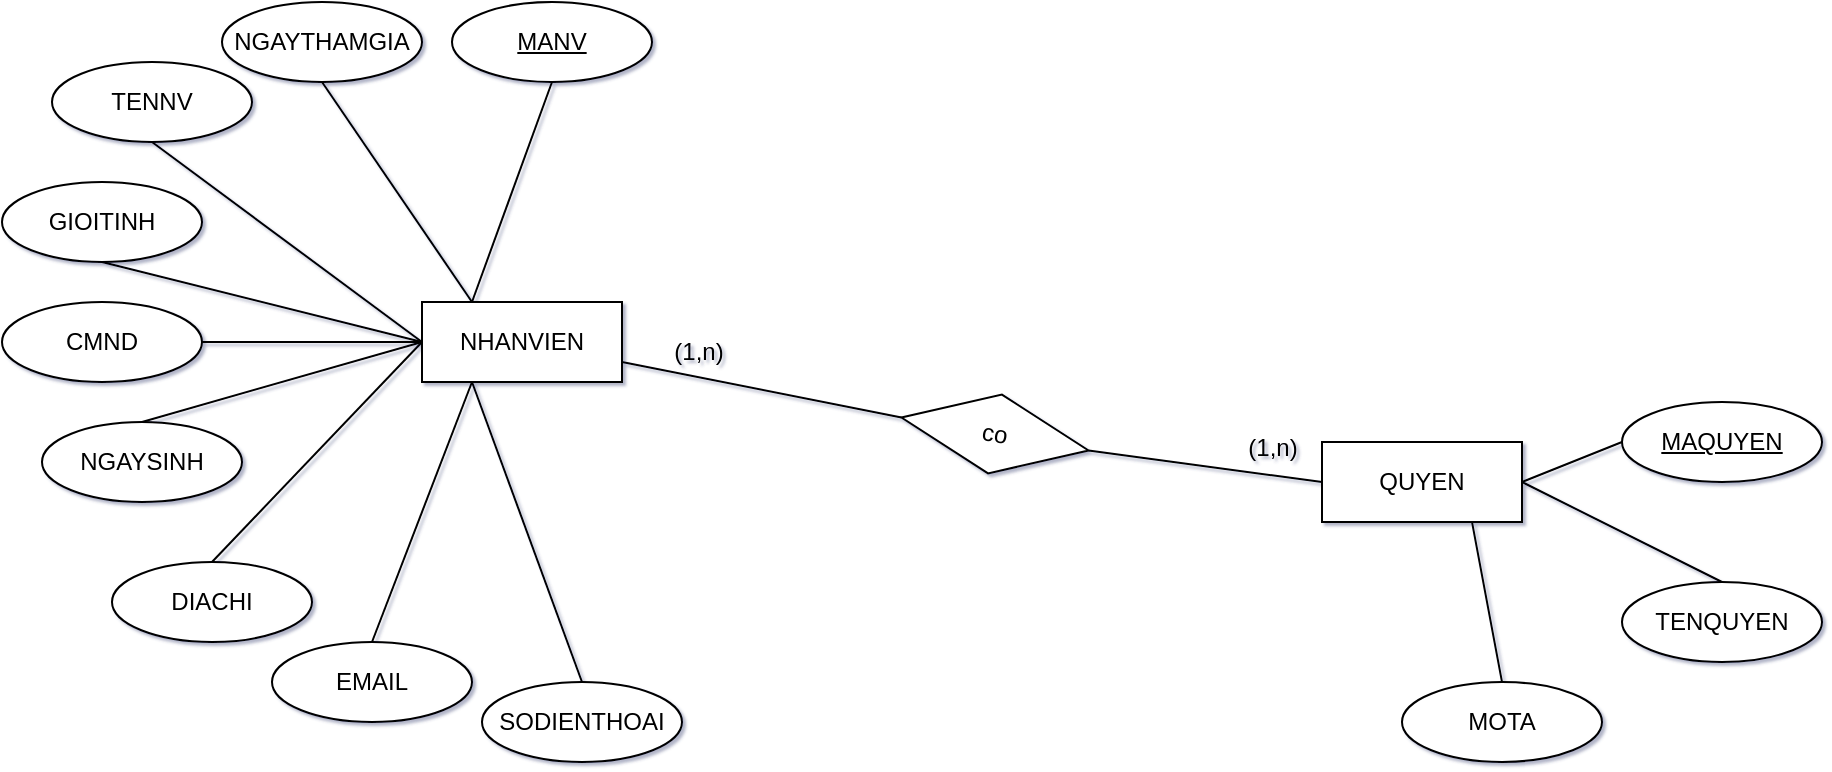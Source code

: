 <mxfile version="16.0.0" type="device"><diagram id="Q-00eMBeCYQxc5ppqSlF" name="Page-1"><mxGraphModel dx="1038" dy="-1751" grid="0" gridSize="10" guides="1" tooltips="1" connect="1" arrows="1" fold="1" page="0" pageScale="1" pageWidth="850" pageHeight="1100" background="#ffffff" math="0" shadow="1"><root><mxCell id="0"/><mxCell id="1" parent="0"/><mxCell id="zhyBDARCUlLmyTdz6hyz-2" value="NHANVIEN" style="whiteSpace=wrap;html=1;align=center;" vertex="1" parent="1"><mxGeometry x="220" y="2570" width="100" height="40" as="geometry"/></mxCell><mxCell id="zhyBDARCUlLmyTdz6hyz-3" value="MANV" style="ellipse;whiteSpace=wrap;html=1;align=center;fontStyle=4;" vertex="1" parent="1"><mxGeometry x="235" y="2420" width="100" height="40" as="geometry"/></mxCell><mxCell id="zhyBDARCUlLmyTdz6hyz-4" value="TENNV" style="ellipse;whiteSpace=wrap;html=1;align=center;" vertex="1" parent="1"><mxGeometry x="35" y="2450" width="100" height="40" as="geometry"/></mxCell><mxCell id="zhyBDARCUlLmyTdz6hyz-5" value="GIOITINH" style="ellipse;whiteSpace=wrap;html=1;align=center;" vertex="1" parent="1"><mxGeometry x="10" y="2510" width="100" height="40" as="geometry"/></mxCell><mxCell id="zhyBDARCUlLmyTdz6hyz-6" value="CMND" style="ellipse;whiteSpace=wrap;html=1;align=center;" vertex="1" parent="1"><mxGeometry x="10" y="2570" width="100" height="40" as="geometry"/></mxCell><mxCell id="zhyBDARCUlLmyTdz6hyz-7" value="NGAYSINH" style="ellipse;whiteSpace=wrap;html=1;align=center;" vertex="1" parent="1"><mxGeometry x="30" y="2630" width="100" height="40" as="geometry"/></mxCell><mxCell id="zhyBDARCUlLmyTdz6hyz-8" value="SODIENTHOAI" style="ellipse;whiteSpace=wrap;html=1;align=center;" vertex="1" parent="1"><mxGeometry x="250" y="2760" width="100" height="40" as="geometry"/></mxCell><mxCell id="zhyBDARCUlLmyTdz6hyz-9" value="EMAIL" style="ellipse;whiteSpace=wrap;html=1;align=center;" vertex="1" parent="1"><mxGeometry x="145" y="2740" width="100" height="40" as="geometry"/></mxCell><mxCell id="zhyBDARCUlLmyTdz6hyz-10" value="DIACHI" style="ellipse;whiteSpace=wrap;html=1;align=center;" vertex="1" parent="1"><mxGeometry x="65" y="2700" width="100" height="40" as="geometry"/></mxCell><mxCell id="zhyBDARCUlLmyTdz6hyz-11" value="NGAYTHAMGIA" style="ellipse;whiteSpace=wrap;html=1;align=center;" vertex="1" parent="1"><mxGeometry x="120" y="2420" width="100" height="40" as="geometry"/></mxCell><mxCell id="zhyBDARCUlLmyTdz6hyz-12" value="" style="endArrow=none;html=1;rounded=0;strokeColor=#000000;exitX=0.25;exitY=0;exitDx=0;exitDy=0;entryX=0.5;entryY=1;entryDx=0;entryDy=0;" edge="1" parent="1" source="zhyBDARCUlLmyTdz6hyz-2" target="zhyBDARCUlLmyTdz6hyz-3"><mxGeometry width="50" height="50" relative="1" as="geometry"><mxPoint x="360" y="2580" as="sourcePoint"/><mxPoint x="410" y="2530" as="targetPoint"/></mxGeometry></mxCell><mxCell id="zhyBDARCUlLmyTdz6hyz-13" value="" style="endArrow=none;html=1;rounded=0;strokeColor=#000000;exitX=0.25;exitY=0;exitDx=0;exitDy=0;entryX=0.5;entryY=1;entryDx=0;entryDy=0;" edge="1" parent="1" source="zhyBDARCUlLmyTdz6hyz-2" target="zhyBDARCUlLmyTdz6hyz-11"><mxGeometry width="50" height="50" relative="1" as="geometry"><mxPoint x="360" y="2580" as="sourcePoint"/><mxPoint x="410" y="2530" as="targetPoint"/></mxGeometry></mxCell><mxCell id="zhyBDARCUlLmyTdz6hyz-14" value="" style="endArrow=none;html=1;rounded=0;strokeColor=#000000;exitX=0;exitY=0.5;exitDx=0;exitDy=0;entryX=0.5;entryY=1;entryDx=0;entryDy=0;" edge="1" parent="1" source="zhyBDARCUlLmyTdz6hyz-2" target="zhyBDARCUlLmyTdz6hyz-4"><mxGeometry width="50" height="50" relative="1" as="geometry"><mxPoint x="360" y="2580" as="sourcePoint"/><mxPoint x="410" y="2530" as="targetPoint"/></mxGeometry></mxCell><mxCell id="zhyBDARCUlLmyTdz6hyz-15" value="" style="endArrow=none;html=1;rounded=0;strokeColor=#000000;exitX=0;exitY=0.5;exitDx=0;exitDy=0;entryX=0.5;entryY=1;entryDx=0;entryDy=0;" edge="1" parent="1" source="zhyBDARCUlLmyTdz6hyz-2" target="zhyBDARCUlLmyTdz6hyz-5"><mxGeometry width="50" height="50" relative="1" as="geometry"><mxPoint x="360" y="2580" as="sourcePoint"/><mxPoint x="410" y="2530" as="targetPoint"/></mxGeometry></mxCell><mxCell id="zhyBDARCUlLmyTdz6hyz-16" value="" style="endArrow=none;html=1;rounded=0;strokeColor=#000000;exitX=0;exitY=0.5;exitDx=0;exitDy=0;entryX=1;entryY=0.5;entryDx=0;entryDy=0;" edge="1" parent="1" source="zhyBDARCUlLmyTdz6hyz-2" target="zhyBDARCUlLmyTdz6hyz-6"><mxGeometry width="50" height="50" relative="1" as="geometry"><mxPoint x="360" y="2580" as="sourcePoint"/><mxPoint x="410" y="2530" as="targetPoint"/></mxGeometry></mxCell><mxCell id="zhyBDARCUlLmyTdz6hyz-17" value="" style="endArrow=none;html=1;rounded=0;strokeColor=#000000;entryX=0.5;entryY=0;entryDx=0;entryDy=0;" edge="1" parent="1" target="zhyBDARCUlLmyTdz6hyz-7"><mxGeometry width="50" height="50" relative="1" as="geometry"><mxPoint x="220" y="2590" as="sourcePoint"/><mxPoint x="410" y="2530" as="targetPoint"/></mxGeometry></mxCell><mxCell id="zhyBDARCUlLmyTdz6hyz-18" value="" style="endArrow=none;html=1;rounded=0;strokeColor=#000000;exitX=0;exitY=0.5;exitDx=0;exitDy=0;entryX=0.5;entryY=0;entryDx=0;entryDy=0;" edge="1" parent="1" source="zhyBDARCUlLmyTdz6hyz-2" target="zhyBDARCUlLmyTdz6hyz-10"><mxGeometry width="50" height="50" relative="1" as="geometry"><mxPoint x="360" y="2580" as="sourcePoint"/><mxPoint x="410" y="2530" as="targetPoint"/></mxGeometry></mxCell><mxCell id="zhyBDARCUlLmyTdz6hyz-19" value="" style="endArrow=none;html=1;rounded=0;strokeColor=#000000;exitX=0.25;exitY=1;exitDx=0;exitDy=0;entryX=0.5;entryY=0;entryDx=0;entryDy=0;" edge="1" parent="1" source="zhyBDARCUlLmyTdz6hyz-2" target="zhyBDARCUlLmyTdz6hyz-9"><mxGeometry width="50" height="50" relative="1" as="geometry"><mxPoint x="360" y="2580" as="sourcePoint"/><mxPoint x="410" y="2530" as="targetPoint"/></mxGeometry></mxCell><mxCell id="zhyBDARCUlLmyTdz6hyz-20" value="" style="endArrow=none;html=1;rounded=0;strokeColor=#000000;exitX=0.25;exitY=1;exitDx=0;exitDy=0;entryX=0.5;entryY=0;entryDx=0;entryDy=0;" edge="1" parent="1" source="zhyBDARCUlLmyTdz6hyz-2" target="zhyBDARCUlLmyTdz6hyz-8"><mxGeometry width="50" height="50" relative="1" as="geometry"><mxPoint x="360" y="2580" as="sourcePoint"/><mxPoint x="410" y="2530" as="targetPoint"/></mxGeometry></mxCell><mxCell id="zhyBDARCUlLmyTdz6hyz-21" value="QUYEN" style="whiteSpace=wrap;html=1;align=center;" vertex="1" parent="1"><mxGeometry x="670" y="2640" width="100" height="40" as="geometry"/></mxCell><mxCell id="zhyBDARCUlLmyTdz6hyz-22" value="MAQUYEN" style="ellipse;whiteSpace=wrap;html=1;align=center;fontStyle=4;" vertex="1" parent="1"><mxGeometry x="820" y="2620" width="100" height="40" as="geometry"/></mxCell><mxCell id="zhyBDARCUlLmyTdz6hyz-23" value="TENQUYEN" style="ellipse;whiteSpace=wrap;html=1;align=center;" vertex="1" parent="1"><mxGeometry x="820" y="2710" width="100" height="40" as="geometry"/></mxCell><mxCell id="zhyBDARCUlLmyTdz6hyz-24" value="MOTA" style="ellipse;whiteSpace=wrap;html=1;align=center;" vertex="1" parent="1"><mxGeometry x="710" y="2760" width="100" height="40" as="geometry"/></mxCell><mxCell id="zhyBDARCUlLmyTdz6hyz-25" value="" style="endArrow=none;html=1;rounded=0;strokeColor=#000000;exitX=0.75;exitY=1;exitDx=0;exitDy=0;entryX=0.5;entryY=0;entryDx=0;entryDy=0;" edge="1" parent="1" source="zhyBDARCUlLmyTdz6hyz-21" target="zhyBDARCUlLmyTdz6hyz-24"><mxGeometry relative="1" as="geometry"><mxPoint x="410" y="2560" as="sourcePoint"/><mxPoint x="570" y="2560" as="targetPoint"/></mxGeometry></mxCell><mxCell id="zhyBDARCUlLmyTdz6hyz-26" value="" style="endArrow=none;html=1;rounded=0;strokeColor=#000000;exitX=0.5;exitY=0;exitDx=0;exitDy=0;entryX=1;entryY=0.5;entryDx=0;entryDy=0;" edge="1" parent="1" source="zhyBDARCUlLmyTdz6hyz-23" target="zhyBDARCUlLmyTdz6hyz-21"><mxGeometry relative="1" as="geometry"><mxPoint x="410" y="2560" as="sourcePoint"/><mxPoint x="570" y="2560" as="targetPoint"/></mxGeometry></mxCell><mxCell id="zhyBDARCUlLmyTdz6hyz-27" value="" style="endArrow=none;html=1;rounded=0;strokeColor=#000000;exitX=0;exitY=0.5;exitDx=0;exitDy=0;entryX=1;entryY=0.5;entryDx=0;entryDy=0;" edge="1" parent="1" source="zhyBDARCUlLmyTdz6hyz-22" target="zhyBDARCUlLmyTdz6hyz-21"><mxGeometry relative="1" as="geometry"><mxPoint x="410" y="2560" as="sourcePoint"/><mxPoint x="570" y="2560" as="targetPoint"/></mxGeometry></mxCell><mxCell id="zhyBDARCUlLmyTdz6hyz-28" value="co" style="shape=rhombus;perimeter=rhombusPerimeter;whiteSpace=wrap;html=1;align=center;rotation=10;" vertex="1" parent="1"><mxGeometry x="459" y="2616" width="95" height="40" as="geometry"/></mxCell><mxCell id="zhyBDARCUlLmyTdz6hyz-29" value="" style="endArrow=none;html=1;rounded=0;strokeColor=#000000;exitX=1;exitY=0.75;exitDx=0;exitDy=0;entryX=0;entryY=0.5;entryDx=0;entryDy=0;" edge="1" parent="1" source="zhyBDARCUlLmyTdz6hyz-2" target="zhyBDARCUlLmyTdz6hyz-28"><mxGeometry relative="1" as="geometry"><mxPoint x="410" y="2560" as="sourcePoint"/><mxPoint x="570" y="2560" as="targetPoint"/></mxGeometry></mxCell><mxCell id="zhyBDARCUlLmyTdz6hyz-30" value="" style="endArrow=none;html=1;rounded=0;strokeColor=#000000;exitX=1;exitY=0.5;exitDx=0;exitDy=0;entryX=0;entryY=0.5;entryDx=0;entryDy=0;" edge="1" parent="1" source="zhyBDARCUlLmyTdz6hyz-28" target="zhyBDARCUlLmyTdz6hyz-21"><mxGeometry relative="1" as="geometry"><mxPoint x="410" y="2560" as="sourcePoint"/><mxPoint x="570" y="2560" as="targetPoint"/></mxGeometry></mxCell><mxCell id="zhyBDARCUlLmyTdz6hyz-31" value="(1,n)" style="text;html=1;align=center;verticalAlign=middle;resizable=0;points=[];autosize=1;strokeColor=none;fillColor=none;" vertex="1" parent="1"><mxGeometry x="623" y="2630" width="43" height="26" as="geometry"/></mxCell><mxCell id="zhyBDARCUlLmyTdz6hyz-32" value="(1,n)" style="text;html=1;align=center;verticalAlign=middle;resizable=0;points=[];autosize=1;strokeColor=none;fillColor=none;" vertex="1" parent="1"><mxGeometry x="333" y="2580" width="50" height="30" as="geometry"/></mxCell></root></mxGraphModel></diagram></mxfile>